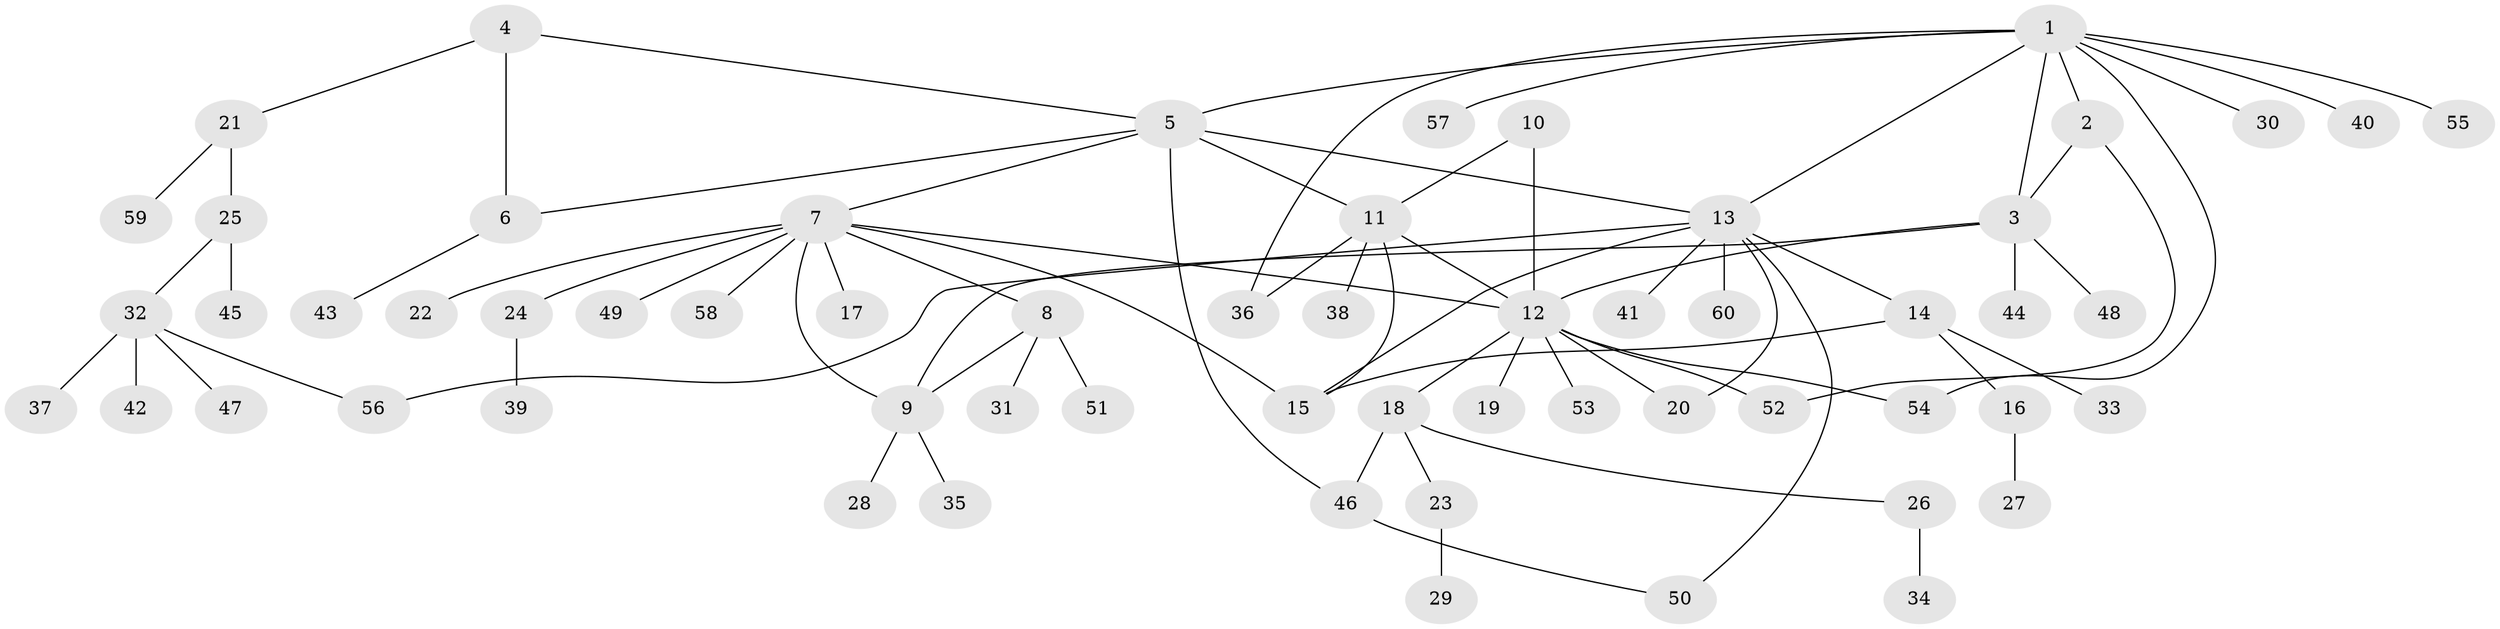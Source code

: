 // Generated by graph-tools (version 1.1) at 2025/11/02/27/25 16:11:37]
// undirected, 60 vertices, 77 edges
graph export_dot {
graph [start="1"]
  node [color=gray90,style=filled];
  1;
  2;
  3;
  4;
  5;
  6;
  7;
  8;
  9;
  10;
  11;
  12;
  13;
  14;
  15;
  16;
  17;
  18;
  19;
  20;
  21;
  22;
  23;
  24;
  25;
  26;
  27;
  28;
  29;
  30;
  31;
  32;
  33;
  34;
  35;
  36;
  37;
  38;
  39;
  40;
  41;
  42;
  43;
  44;
  45;
  46;
  47;
  48;
  49;
  50;
  51;
  52;
  53;
  54;
  55;
  56;
  57;
  58;
  59;
  60;
  1 -- 2;
  1 -- 3;
  1 -- 5;
  1 -- 13;
  1 -- 30;
  1 -- 36;
  1 -- 40;
  1 -- 54;
  1 -- 55;
  1 -- 57;
  2 -- 3;
  2 -- 52;
  3 -- 9;
  3 -- 12;
  3 -- 44;
  3 -- 48;
  4 -- 5;
  4 -- 6;
  4 -- 21;
  5 -- 6;
  5 -- 7;
  5 -- 11;
  5 -- 13;
  5 -- 46;
  6 -- 43;
  7 -- 8;
  7 -- 9;
  7 -- 12;
  7 -- 15;
  7 -- 17;
  7 -- 22;
  7 -- 24;
  7 -- 49;
  7 -- 58;
  8 -- 9;
  8 -- 31;
  8 -- 51;
  9 -- 28;
  9 -- 35;
  10 -- 11;
  10 -- 12;
  11 -- 12;
  11 -- 15;
  11 -- 36;
  11 -- 38;
  12 -- 18;
  12 -- 19;
  12 -- 20;
  12 -- 52;
  12 -- 53;
  12 -- 54;
  13 -- 14;
  13 -- 15;
  13 -- 20;
  13 -- 41;
  13 -- 50;
  13 -- 56;
  13 -- 60;
  14 -- 15;
  14 -- 16;
  14 -- 33;
  16 -- 27;
  18 -- 23;
  18 -- 26;
  18 -- 46;
  21 -- 25;
  21 -- 59;
  23 -- 29;
  24 -- 39;
  25 -- 32;
  25 -- 45;
  26 -- 34;
  32 -- 37;
  32 -- 42;
  32 -- 47;
  32 -- 56;
  46 -- 50;
}
